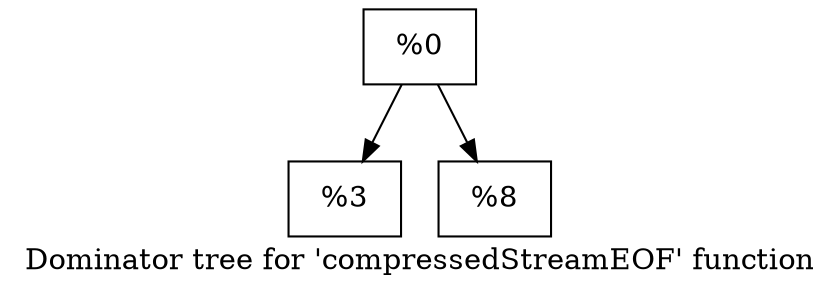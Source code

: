 digraph "Dominator tree for 'compressedStreamEOF' function" {
	label="Dominator tree for 'compressedStreamEOF' function";

	Node0x1e84370 [shape=record,label="{%0}"];
	Node0x1e84370 -> Node0x1e8de30;
	Node0x1e84370 -> Node0x1e8fff0;
	Node0x1e8de30 [shape=record,label="{%3}"];
	Node0x1e8fff0 [shape=record,label="{%8}"];
}
